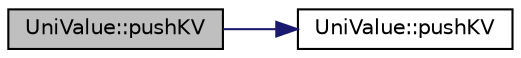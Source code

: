 digraph "UniValue::pushKV"
{
  edge [fontname="Helvetica",fontsize="10",labelfontname="Helvetica",labelfontsize="10"];
  node [fontname="Helvetica",fontsize="10",shape=record];
  rankdir="LR";
  Node103 [label="UniValue::pushKV",height=0.2,width=0.4,color="black", fillcolor="grey75", style="filled", fontcolor="black"];
  Node103 -> Node104 [color="midnightblue",fontsize="10",style="solid",fontname="Helvetica"];
  Node104 [label="UniValue::pushKV",height=0.2,width=0.4,color="black", fillcolor="white", style="filled",URL="$class_uni_value.html#abab649c2dbd593233de6364254456026"];
}
